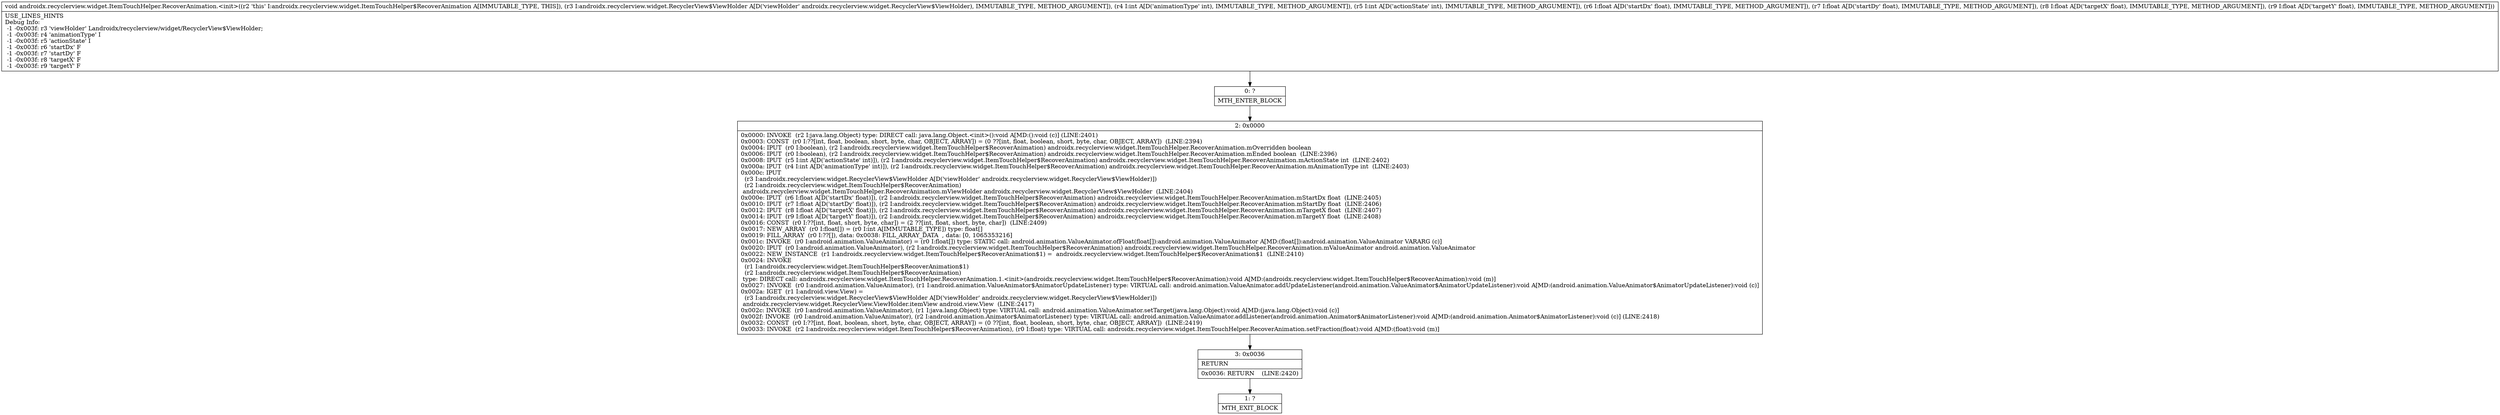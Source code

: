 digraph "CFG forandroidx.recyclerview.widget.ItemTouchHelper.RecoverAnimation.\<init\>(Landroidx\/recyclerview\/widget\/RecyclerView$ViewHolder;IIFFFF)V" {
Node_0 [shape=record,label="{0\:\ ?|MTH_ENTER_BLOCK\l}"];
Node_2 [shape=record,label="{2\:\ 0x0000|0x0000: INVOKE  (r2 I:java.lang.Object) type: DIRECT call: java.lang.Object.\<init\>():void A[MD:():void (c)] (LINE:2401)\l0x0003: CONST  (r0 I:??[int, float, boolean, short, byte, char, OBJECT, ARRAY]) = (0 ??[int, float, boolean, short, byte, char, OBJECT, ARRAY])  (LINE:2394)\l0x0004: IPUT  (r0 I:boolean), (r2 I:androidx.recyclerview.widget.ItemTouchHelper$RecoverAnimation) androidx.recyclerview.widget.ItemTouchHelper.RecoverAnimation.mOverridden boolean \l0x0006: IPUT  (r0 I:boolean), (r2 I:androidx.recyclerview.widget.ItemTouchHelper$RecoverAnimation) androidx.recyclerview.widget.ItemTouchHelper.RecoverAnimation.mEnded boolean  (LINE:2396)\l0x0008: IPUT  (r5 I:int A[D('actionState' int)]), (r2 I:androidx.recyclerview.widget.ItemTouchHelper$RecoverAnimation) androidx.recyclerview.widget.ItemTouchHelper.RecoverAnimation.mActionState int  (LINE:2402)\l0x000a: IPUT  (r4 I:int A[D('animationType' int)]), (r2 I:androidx.recyclerview.widget.ItemTouchHelper$RecoverAnimation) androidx.recyclerview.widget.ItemTouchHelper.RecoverAnimation.mAnimationType int  (LINE:2403)\l0x000c: IPUT  \l  (r3 I:androidx.recyclerview.widget.RecyclerView$ViewHolder A[D('viewHolder' androidx.recyclerview.widget.RecyclerView$ViewHolder)])\l  (r2 I:androidx.recyclerview.widget.ItemTouchHelper$RecoverAnimation)\l androidx.recyclerview.widget.ItemTouchHelper.RecoverAnimation.mViewHolder androidx.recyclerview.widget.RecyclerView$ViewHolder  (LINE:2404)\l0x000e: IPUT  (r6 I:float A[D('startDx' float)]), (r2 I:androidx.recyclerview.widget.ItemTouchHelper$RecoverAnimation) androidx.recyclerview.widget.ItemTouchHelper.RecoverAnimation.mStartDx float  (LINE:2405)\l0x0010: IPUT  (r7 I:float A[D('startDy' float)]), (r2 I:androidx.recyclerview.widget.ItemTouchHelper$RecoverAnimation) androidx.recyclerview.widget.ItemTouchHelper.RecoverAnimation.mStartDy float  (LINE:2406)\l0x0012: IPUT  (r8 I:float A[D('targetX' float)]), (r2 I:androidx.recyclerview.widget.ItemTouchHelper$RecoverAnimation) androidx.recyclerview.widget.ItemTouchHelper.RecoverAnimation.mTargetX float  (LINE:2407)\l0x0014: IPUT  (r9 I:float A[D('targetY' float)]), (r2 I:androidx.recyclerview.widget.ItemTouchHelper$RecoverAnimation) androidx.recyclerview.widget.ItemTouchHelper.RecoverAnimation.mTargetY float  (LINE:2408)\l0x0016: CONST  (r0 I:??[int, float, short, byte, char]) = (2 ??[int, float, short, byte, char])  (LINE:2409)\l0x0017: NEW_ARRAY  (r0 I:float[]) = (r0 I:int A[IMMUTABLE_TYPE]) type: float[] \l0x0019: FILL_ARRAY  (r0 I:??[]), data: 0x0038: FILL_ARRAY_DATA  , data: [0, 1065353216] \l0x001c: INVOKE  (r0 I:android.animation.ValueAnimator) = (r0 I:float[]) type: STATIC call: android.animation.ValueAnimator.ofFloat(float[]):android.animation.ValueAnimator A[MD:(float[]):android.animation.ValueAnimator VARARG (c)]\l0x0020: IPUT  (r0 I:android.animation.ValueAnimator), (r2 I:androidx.recyclerview.widget.ItemTouchHelper$RecoverAnimation) androidx.recyclerview.widget.ItemTouchHelper.RecoverAnimation.mValueAnimator android.animation.ValueAnimator \l0x0022: NEW_INSTANCE  (r1 I:androidx.recyclerview.widget.ItemTouchHelper$RecoverAnimation$1) =  androidx.recyclerview.widget.ItemTouchHelper$RecoverAnimation$1  (LINE:2410)\l0x0024: INVOKE  \l  (r1 I:androidx.recyclerview.widget.ItemTouchHelper$RecoverAnimation$1)\l  (r2 I:androidx.recyclerview.widget.ItemTouchHelper$RecoverAnimation)\l type: DIRECT call: androidx.recyclerview.widget.ItemTouchHelper.RecoverAnimation.1.\<init\>(androidx.recyclerview.widget.ItemTouchHelper$RecoverAnimation):void A[MD:(androidx.recyclerview.widget.ItemTouchHelper$RecoverAnimation):void (m)]\l0x0027: INVOKE  (r0 I:android.animation.ValueAnimator), (r1 I:android.animation.ValueAnimator$AnimatorUpdateListener) type: VIRTUAL call: android.animation.ValueAnimator.addUpdateListener(android.animation.ValueAnimator$AnimatorUpdateListener):void A[MD:(android.animation.ValueAnimator$AnimatorUpdateListener):void (c)]\l0x002a: IGET  (r1 I:android.view.View) = \l  (r3 I:androidx.recyclerview.widget.RecyclerView$ViewHolder A[D('viewHolder' androidx.recyclerview.widget.RecyclerView$ViewHolder)])\l androidx.recyclerview.widget.RecyclerView.ViewHolder.itemView android.view.View  (LINE:2417)\l0x002c: INVOKE  (r0 I:android.animation.ValueAnimator), (r1 I:java.lang.Object) type: VIRTUAL call: android.animation.ValueAnimator.setTarget(java.lang.Object):void A[MD:(java.lang.Object):void (c)]\l0x002f: INVOKE  (r0 I:android.animation.ValueAnimator), (r2 I:android.animation.Animator$AnimatorListener) type: VIRTUAL call: android.animation.ValueAnimator.addListener(android.animation.Animator$AnimatorListener):void A[MD:(android.animation.Animator$AnimatorListener):void (c)] (LINE:2418)\l0x0032: CONST  (r0 I:??[int, float, boolean, short, byte, char, OBJECT, ARRAY]) = (0 ??[int, float, boolean, short, byte, char, OBJECT, ARRAY])  (LINE:2419)\l0x0033: INVOKE  (r2 I:androidx.recyclerview.widget.ItemTouchHelper$RecoverAnimation), (r0 I:float) type: VIRTUAL call: androidx.recyclerview.widget.ItemTouchHelper.RecoverAnimation.setFraction(float):void A[MD:(float):void (m)]\l}"];
Node_3 [shape=record,label="{3\:\ 0x0036|RETURN\l|0x0036: RETURN    (LINE:2420)\l}"];
Node_1 [shape=record,label="{1\:\ ?|MTH_EXIT_BLOCK\l}"];
MethodNode[shape=record,label="{void androidx.recyclerview.widget.ItemTouchHelper.RecoverAnimation.\<init\>((r2 'this' I:androidx.recyclerview.widget.ItemTouchHelper$RecoverAnimation A[IMMUTABLE_TYPE, THIS]), (r3 I:androidx.recyclerview.widget.RecyclerView$ViewHolder A[D('viewHolder' androidx.recyclerview.widget.RecyclerView$ViewHolder), IMMUTABLE_TYPE, METHOD_ARGUMENT]), (r4 I:int A[D('animationType' int), IMMUTABLE_TYPE, METHOD_ARGUMENT]), (r5 I:int A[D('actionState' int), IMMUTABLE_TYPE, METHOD_ARGUMENT]), (r6 I:float A[D('startDx' float), IMMUTABLE_TYPE, METHOD_ARGUMENT]), (r7 I:float A[D('startDy' float), IMMUTABLE_TYPE, METHOD_ARGUMENT]), (r8 I:float A[D('targetX' float), IMMUTABLE_TYPE, METHOD_ARGUMENT]), (r9 I:float A[D('targetY' float), IMMUTABLE_TYPE, METHOD_ARGUMENT]))  | USE_LINES_HINTS\lDebug Info:\l  \-1 \-0x003f: r3 'viewHolder' Landroidx\/recyclerview\/widget\/RecyclerView$ViewHolder;\l  \-1 \-0x003f: r4 'animationType' I\l  \-1 \-0x003f: r5 'actionState' I\l  \-1 \-0x003f: r6 'startDx' F\l  \-1 \-0x003f: r7 'startDy' F\l  \-1 \-0x003f: r8 'targetX' F\l  \-1 \-0x003f: r9 'targetY' F\l}"];
MethodNode -> Node_0;Node_0 -> Node_2;
Node_2 -> Node_3;
Node_3 -> Node_1;
}

